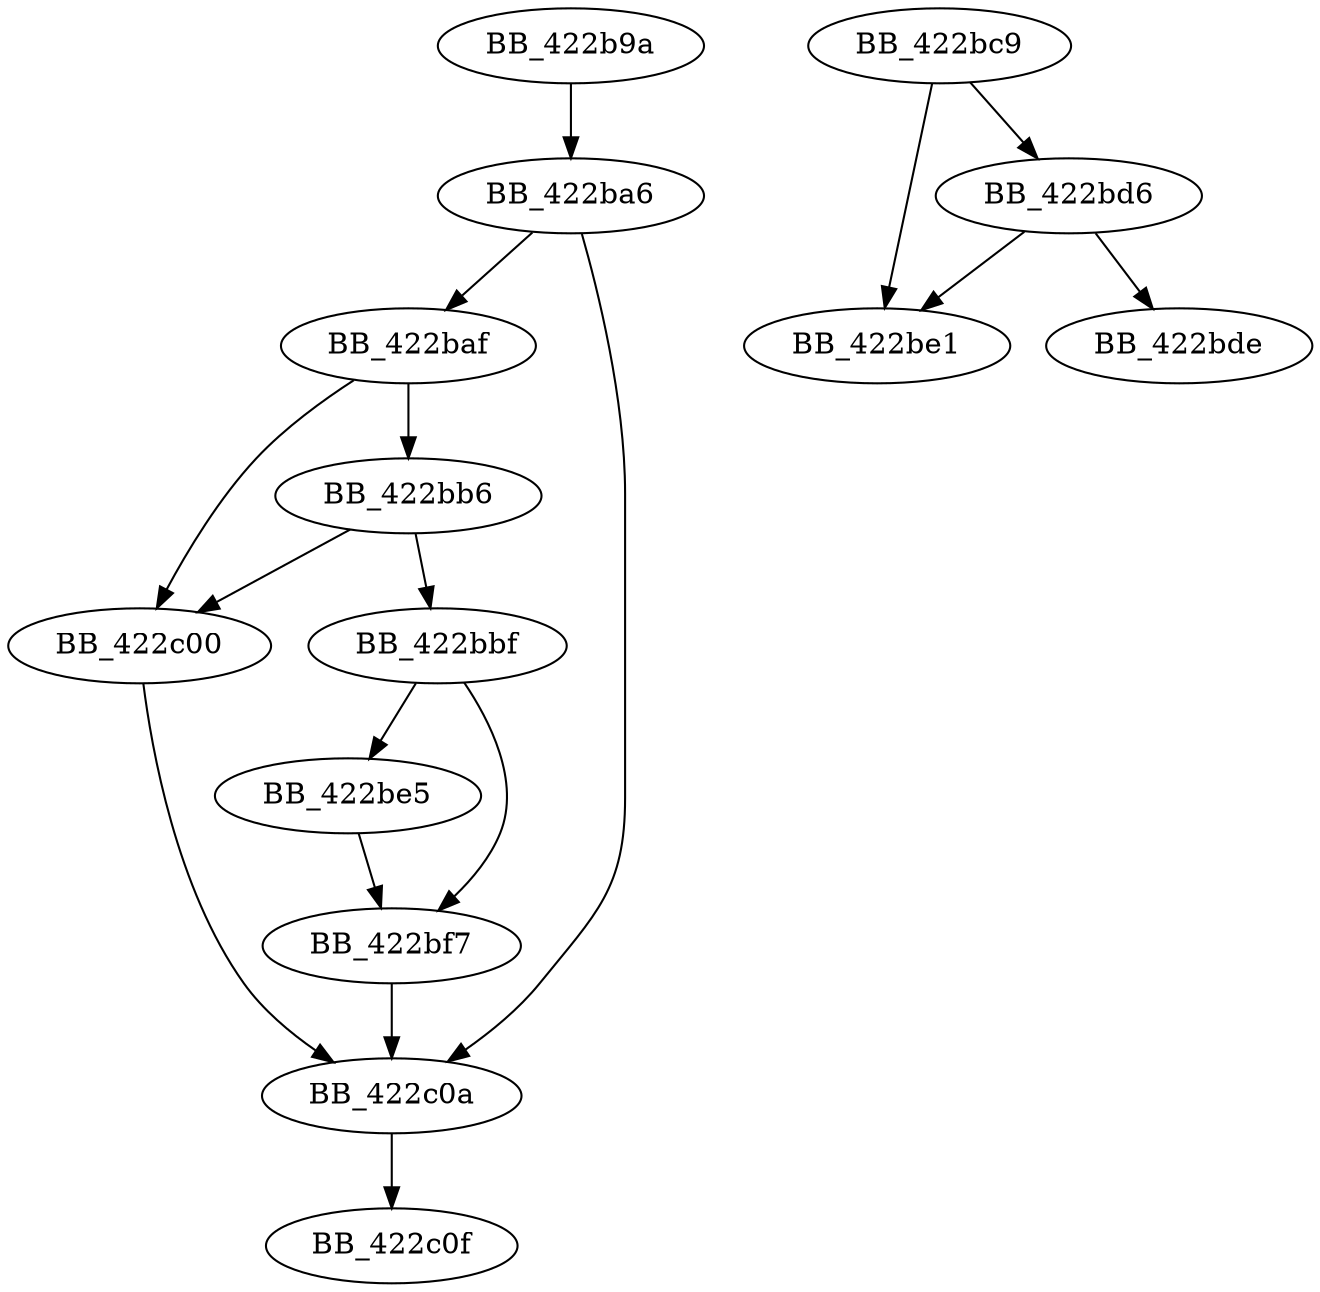 DiGraph ___set_fpsr_sse2{
BB_422b9a->BB_422ba6
BB_422ba6->BB_422baf
BB_422ba6->BB_422c0a
BB_422baf->BB_422bb6
BB_422baf->BB_422c00
BB_422bb6->BB_422bbf
BB_422bb6->BB_422c00
BB_422bbf->BB_422be5
BB_422bbf->BB_422bf7
BB_422bc9->BB_422bd6
BB_422bc9->BB_422be1
BB_422bd6->BB_422bde
BB_422bd6->BB_422be1
BB_422be5->BB_422bf7
BB_422bf7->BB_422c0a
BB_422c00->BB_422c0a
BB_422c0a->BB_422c0f
}
